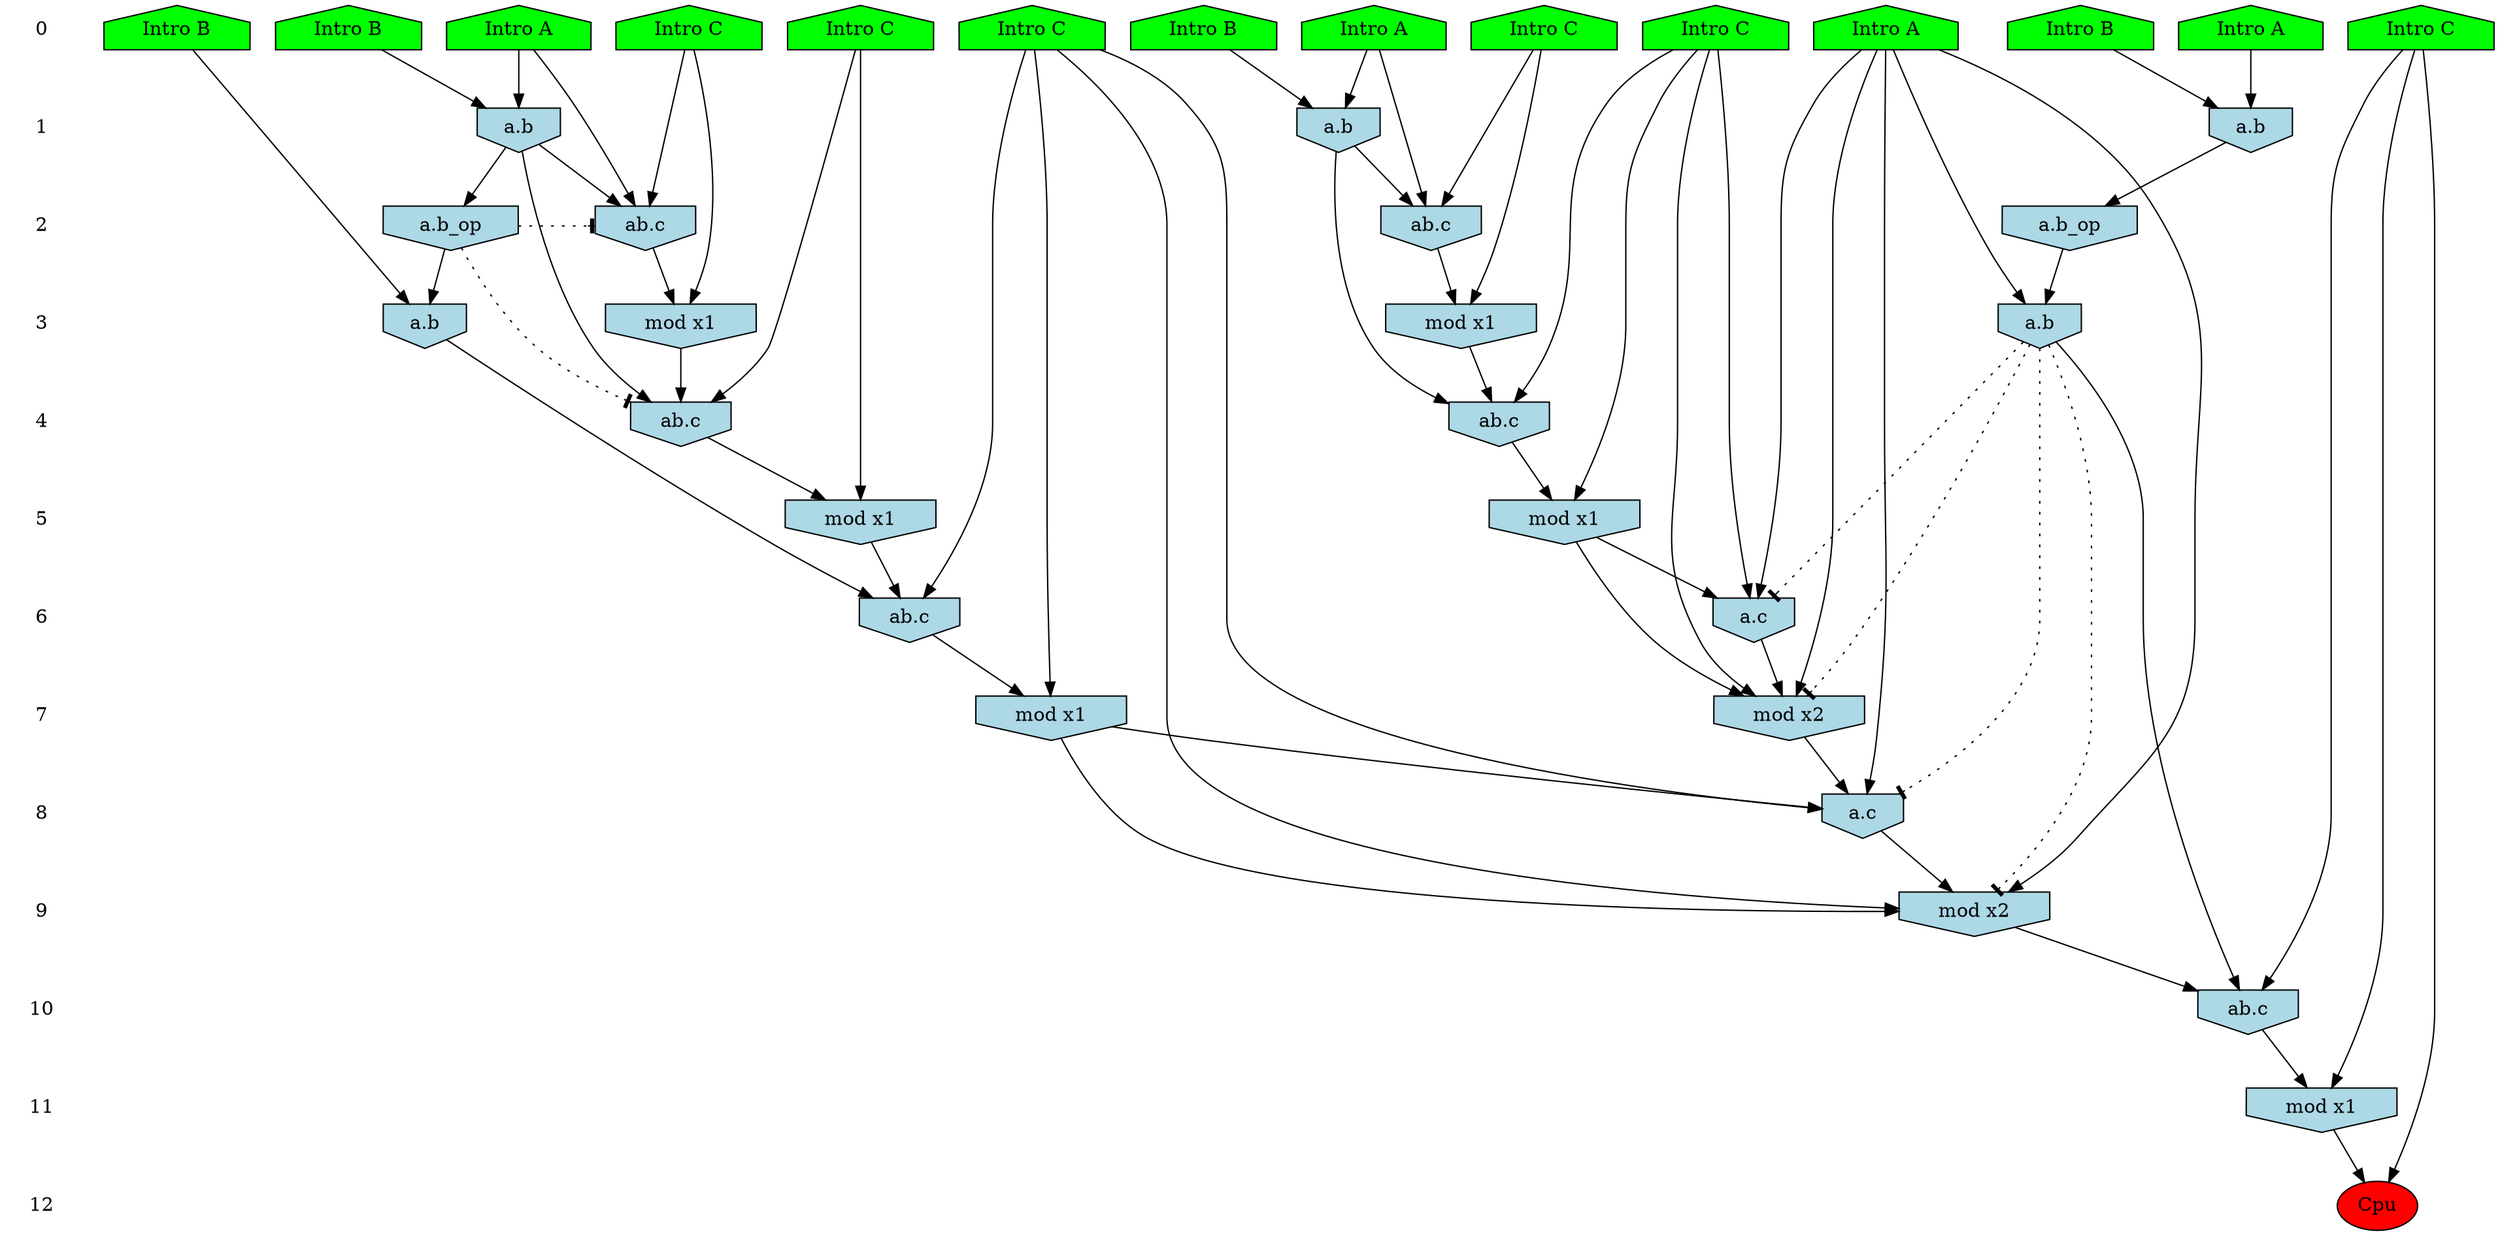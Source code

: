 /* Compression of 1 causal flows obtained in average at 1.823088E+01 t.u */
/* Compressed causal flows were: [3264] */
digraph G{
 ranksep=.5 ; 
{ rank = same ; "0" [shape=plaintext] ; node_1 [label ="Intro B", shape=house, style=filled, fillcolor=green] ;
node_2 [label ="Intro A", shape=house, style=filled, fillcolor=green] ;
node_3 [label ="Intro A", shape=house, style=filled, fillcolor=green] ;
node_4 [label ="Intro B", shape=house, style=filled, fillcolor=green] ;
node_5 [label ="Intro B", shape=house, style=filled, fillcolor=green] ;
node_6 [label ="Intro A", shape=house, style=filled, fillcolor=green] ;
node_7 [label ="Intro B", shape=house, style=filled, fillcolor=green] ;
node_8 [label ="Intro A", shape=house, style=filled, fillcolor=green] ;
node_9 [label ="Intro C", shape=house, style=filled, fillcolor=green] ;
node_10 [label ="Intro C", shape=house, style=filled, fillcolor=green] ;
node_11 [label ="Intro C", shape=house, style=filled, fillcolor=green] ;
node_12 [label ="Intro C", shape=house, style=filled, fillcolor=green] ;
node_13 [label ="Intro C", shape=house, style=filled, fillcolor=green] ;
node_14 [label ="Intro C", shape=house, style=filled, fillcolor=green] ;
}
{ rank = same ; "1" [shape=plaintext] ; node_15 [label="a.b", shape=invhouse, style=filled, fillcolor = lightblue] ;
node_20 [label="a.b", shape=invhouse, style=filled, fillcolor = lightblue] ;
node_23 [label="a.b", shape=invhouse, style=filled, fillcolor = lightblue] ;
}
{ rank = same ; "2" [shape=plaintext] ; node_16 [label="ab.c", shape=invhouse, style=filled, fillcolor = lightblue] ;
node_21 [label="ab.c", shape=invhouse, style=filled, fillcolor = lightblue] ;
node_26 [label="a.b_op", shape=invhouse, style=filled, fillcolor = lightblue] ;
node_31 [label="a.b_op", shape=invhouse, style=filled, fillcolor = lightblue] ;
}
{ rank = same ; "3" [shape=plaintext] ; node_17 [label="mod x1", shape=invhouse, style=filled, fillcolor = lightblue] ;
node_22 [label="mod x1", shape=invhouse, style=filled, fillcolor = lightblue] ;
node_27 [label="a.b", shape=invhouse, style=filled, fillcolor = lightblue] ;
node_35 [label="a.b", shape=invhouse, style=filled, fillcolor = lightblue] ;
}
{ rank = same ; "4" [shape=plaintext] ; node_18 [label="ab.c", shape=invhouse, style=filled, fillcolor = lightblue] ;
node_24 [label="ab.c", shape=invhouse, style=filled, fillcolor = lightblue] ;
}
{ rank = same ; "5" [shape=plaintext] ; node_19 [label="mod x1", shape=invhouse, style=filled, fillcolor = lightblue] ;
node_25 [label="mod x1", shape=invhouse, style=filled, fillcolor = lightblue] ;
}
{ rank = same ; "6" [shape=plaintext] ; node_28 [label="ab.c", shape=invhouse, style=filled, fillcolor = lightblue] ;
node_30 [label="a.c", shape=invhouse, style=filled, fillcolor = lightblue] ;
}
{ rank = same ; "7" [shape=plaintext] ; node_29 [label="mod x1", shape=invhouse, style=filled, fillcolor = lightblue] ;
node_32 [label="mod x2", shape=invhouse, style=filled, fillcolor = lightblue] ;
}
{ rank = same ; "8" [shape=plaintext] ; node_33 [label="a.c", shape=invhouse, style=filled, fillcolor = lightblue] ;
}
{ rank = same ; "9" [shape=plaintext] ; node_34 [label="mod x2", shape=invhouse, style=filled, fillcolor = lightblue] ;
}
{ rank = same ; "10" [shape=plaintext] ; node_36 [label="ab.c", shape=invhouse, style=filled, fillcolor = lightblue] ;
}
{ rank = same ; "11" [shape=plaintext] ; node_37 [label="mod x1", shape=invhouse, style=filled, fillcolor = lightblue] ;
}
{ rank = same ; "12" [shape=plaintext] ; node_38 [label ="Cpu", style=filled, fillcolor=red] ;
}
"0" -> "1" [style="invis"]; 
"1" -> "2" [style="invis"]; 
"2" -> "3" [style="invis"]; 
"3" -> "4" [style="invis"]; 
"4" -> "5" [style="invis"]; 
"5" -> "6" [style="invis"]; 
"6" -> "7" [style="invis"]; 
"7" -> "8" [style="invis"]; 
"8" -> "9" [style="invis"]; 
"9" -> "10" [style="invis"]; 
"10" -> "11" [style="invis"]; 
"11" -> "12" [style="invis"]; 
node_2 -> node_15
node_5 -> node_15
node_2 -> node_16
node_13 -> node_16
node_15 -> node_16
node_13 -> node_17
node_16 -> node_17
node_14 -> node_18
node_15 -> node_18
node_17 -> node_18
node_14 -> node_19
node_18 -> node_19
node_1 -> node_20
node_6 -> node_20
node_6 -> node_21
node_9 -> node_21
node_20 -> node_21
node_9 -> node_22
node_21 -> node_22
node_4 -> node_23
node_8 -> node_23
node_11 -> node_24
node_20 -> node_24
node_22 -> node_24
node_11 -> node_25
node_24 -> node_25
node_20 -> node_26
node_7 -> node_27
node_26 -> node_27
node_10 -> node_28
node_25 -> node_28
node_27 -> node_28
node_10 -> node_29
node_28 -> node_29
node_3 -> node_30
node_14 -> node_30
node_19 -> node_30
node_23 -> node_31
node_3 -> node_32
node_14 -> node_32
node_19 -> node_32
node_30 -> node_32
node_3 -> node_33
node_10 -> node_33
node_29 -> node_33
node_32 -> node_33
node_3 -> node_34
node_10 -> node_34
node_29 -> node_34
node_33 -> node_34
node_3 -> node_35
node_31 -> node_35
node_12 -> node_36
node_34 -> node_36
node_35 -> node_36
node_12 -> node_37
node_36 -> node_37
node_12 -> node_38
node_37 -> node_38
node_26 -> node_24 [style=dotted, arrowhead = tee] 
node_26 -> node_21 [style=dotted, arrowhead = tee] 
node_35 -> node_34 [style=dotted, arrowhead = tee] 
node_35 -> node_33 [style=dotted, arrowhead = tee] 
node_35 -> node_32 [style=dotted, arrowhead = tee] 
node_35 -> node_30 [style=dotted, arrowhead = tee] 
}
/*
 Dot generation time: 0.000171
*/